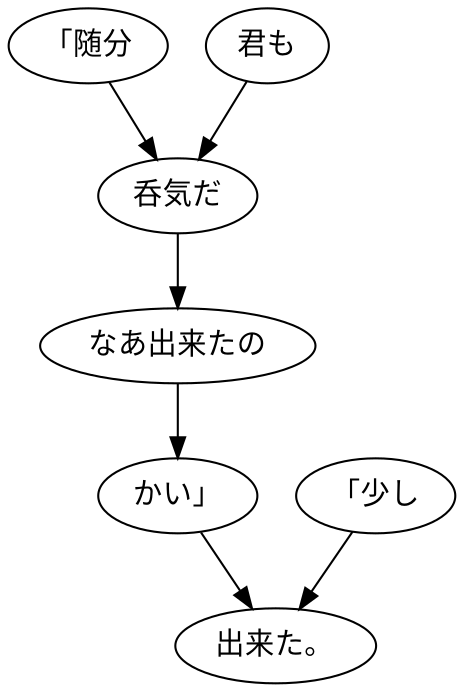 digraph graph1953 {
	node0 [label="「随分"];
	node1 [label="君も"];
	node2 [label="呑気だ"];
	node3 [label="なあ出来たの"];
	node4 [label="かい」"];
	node5 [label="「少し"];
	node6 [label="出来た。"];
	node0 -> node2;
	node1 -> node2;
	node2 -> node3;
	node3 -> node4;
	node4 -> node6;
	node5 -> node6;
}
